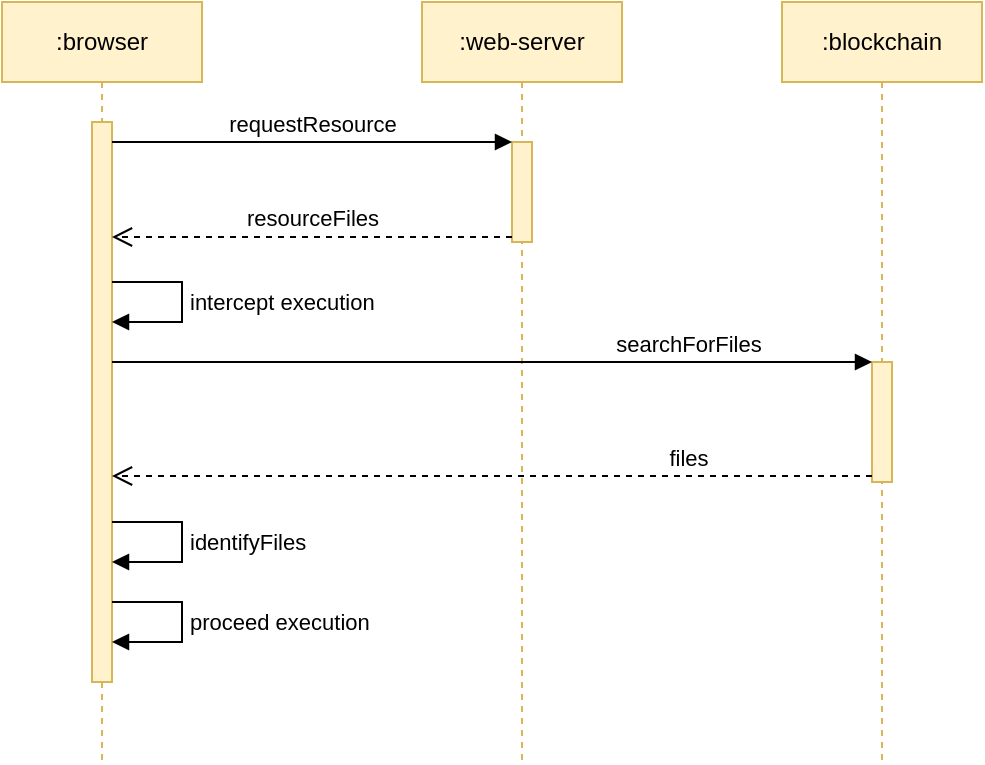 <mxfile version="12.6.2" type="device"><diagram id="FMc8dpum6ZB1THGVkrxC" name="Page-1"><mxGraphModel dx="925" dy="502" grid="1" gridSize="10" guides="1" tooltips="1" connect="1" arrows="1" fold="1" page="1" pageScale="1" pageWidth="827" pageHeight="1169" math="0" shadow="0"><root><mxCell id="0"/><mxCell id="1" parent="0"/><mxCell id="nOdUzQBcAX2os_Y17PE6-1" value=":browser" style="shape=umlLifeline;perimeter=lifelinePerimeter;whiteSpace=wrap;html=1;container=1;collapsible=0;recursiveResize=0;outlineConnect=0;fillColor=#fff2cc;strokeColor=#d6b656;" vertex="1" parent="1"><mxGeometry x="100" y="40" width="100" height="380" as="geometry"/></mxCell><mxCell id="nOdUzQBcAX2os_Y17PE6-7" value="" style="html=1;points=[];perimeter=orthogonalPerimeter;fillColor=#fff2cc;strokeColor=#d6b656;" vertex="1" parent="nOdUzQBcAX2os_Y17PE6-1"><mxGeometry x="45" y="60" width="10" height="280" as="geometry"/></mxCell><mxCell id="nOdUzQBcAX2os_Y17PE6-9" value="intercept execution" style="edgeStyle=orthogonalEdgeStyle;align=left;spacingLeft=2;endArrow=block;rounded=0;html=1;" edge="1" target="nOdUzQBcAX2os_Y17PE6-7" parent="nOdUzQBcAX2os_Y17PE6-1" source="nOdUzQBcAX2os_Y17PE6-7"><mxGeometry relative="1" as="geometry"><mxPoint x="75" y="170" as="sourcePoint"/><Array as="points"><mxPoint x="90" y="140"/><mxPoint x="90" y="160"/></Array><mxPoint x="80" y="190" as="targetPoint"/></mxGeometry></mxCell><mxCell id="nOdUzQBcAX2os_Y17PE6-15" value="identifyFiles" style="edgeStyle=orthogonalEdgeStyle;html=1;align=left;spacingLeft=2;endArrow=block;rounded=0;" edge="1" target="nOdUzQBcAX2os_Y17PE6-7" parent="nOdUzQBcAX2os_Y17PE6-1" source="nOdUzQBcAX2os_Y17PE6-7"><mxGeometry relative="1" as="geometry"><mxPoint x="95" y="260" as="sourcePoint"/><Array as="points"><mxPoint x="90" y="260"/><mxPoint x="90" y="280"/></Array><mxPoint x="100" y="280" as="targetPoint"/></mxGeometry></mxCell><mxCell id="nOdUzQBcAX2os_Y17PE6-17" value="proceed execution" style="edgeStyle=orthogonalEdgeStyle;html=1;align=left;spacingLeft=2;endArrow=block;rounded=0;" edge="1" target="nOdUzQBcAX2os_Y17PE6-7" parent="nOdUzQBcAX2os_Y17PE6-1" source="nOdUzQBcAX2os_Y17PE6-7"><mxGeometry relative="1" as="geometry"><mxPoint x="95" y="300" as="sourcePoint"/><Array as="points"><mxPoint x="90" y="300"/><mxPoint x="90" y="320"/></Array><mxPoint x="100" y="320" as="targetPoint"/></mxGeometry></mxCell><mxCell id="nOdUzQBcAX2os_Y17PE6-2" value=":web-server" style="shape=umlLifeline;perimeter=lifelinePerimeter;whiteSpace=wrap;html=1;container=1;collapsible=0;recursiveResize=0;outlineConnect=0;fillColor=#fff2cc;strokeColor=#d6b656;" vertex="1" parent="1"><mxGeometry x="310" y="40" width="100" height="380" as="geometry"/></mxCell><mxCell id="nOdUzQBcAX2os_Y17PE6-4" value="" style="html=1;points=[];perimeter=orthogonalPerimeter;fillColor=#fff2cc;strokeColor=#d6b656;" vertex="1" parent="nOdUzQBcAX2os_Y17PE6-2"><mxGeometry x="45" y="70" width="10" height="50" as="geometry"/></mxCell><mxCell id="nOdUzQBcAX2os_Y17PE6-3" value=":blockchain" style="shape=umlLifeline;perimeter=lifelinePerimeter;whiteSpace=wrap;html=1;container=1;collapsible=0;recursiveResize=0;outlineConnect=0;fillColor=#fff2cc;strokeColor=#d6b656;" vertex="1" parent="1"><mxGeometry x="490" y="40" width="100" height="380" as="geometry"/></mxCell><mxCell id="nOdUzQBcAX2os_Y17PE6-10" value="" style="html=1;points=[];perimeter=orthogonalPerimeter;fillColor=#fff2cc;strokeColor=#d6b656;" vertex="1" parent="nOdUzQBcAX2os_Y17PE6-3"><mxGeometry x="45" y="180" width="10" height="60" as="geometry"/></mxCell><mxCell id="nOdUzQBcAX2os_Y17PE6-5" value="requestResource" style="html=1;verticalAlign=bottom;endArrow=block;entryX=0;entryY=0;" edge="1" target="nOdUzQBcAX2os_Y17PE6-4" parent="1" source="nOdUzQBcAX2os_Y17PE6-7"><mxGeometry relative="1" as="geometry"><mxPoint x="365" y="110" as="sourcePoint"/></mxGeometry></mxCell><mxCell id="nOdUzQBcAX2os_Y17PE6-6" value="resourceFiles" style="html=1;verticalAlign=bottom;endArrow=open;dashed=1;endSize=8;exitX=0;exitY=0.95;" edge="1" source="nOdUzQBcAX2os_Y17PE6-4" parent="1" target="nOdUzQBcAX2os_Y17PE6-7"><mxGeometry relative="1" as="geometry"><mxPoint x="210" y="180" as="targetPoint"/></mxGeometry></mxCell><mxCell id="nOdUzQBcAX2os_Y17PE6-11" value="searchForFiles" style="html=1;verticalAlign=bottom;endArrow=block;entryX=0;entryY=0;" edge="1" target="nOdUzQBcAX2os_Y17PE6-10" parent="1" source="nOdUzQBcAX2os_Y17PE6-7"><mxGeometry x="0.512" relative="1" as="geometry"><mxPoint x="515" y="250" as="sourcePoint"/><mxPoint as="offset"/></mxGeometry></mxCell><mxCell id="nOdUzQBcAX2os_Y17PE6-12" value="files" style="html=1;verticalAlign=bottom;endArrow=open;dashed=1;endSize=8;exitX=0;exitY=0.95;" edge="1" source="nOdUzQBcAX2os_Y17PE6-10" parent="1" target="nOdUzQBcAX2os_Y17PE6-7"><mxGeometry x="-0.512" relative="1" as="geometry"><mxPoint x="515" y="326" as="targetPoint"/><mxPoint as="offset"/></mxGeometry></mxCell></root></mxGraphModel></diagram></mxfile>